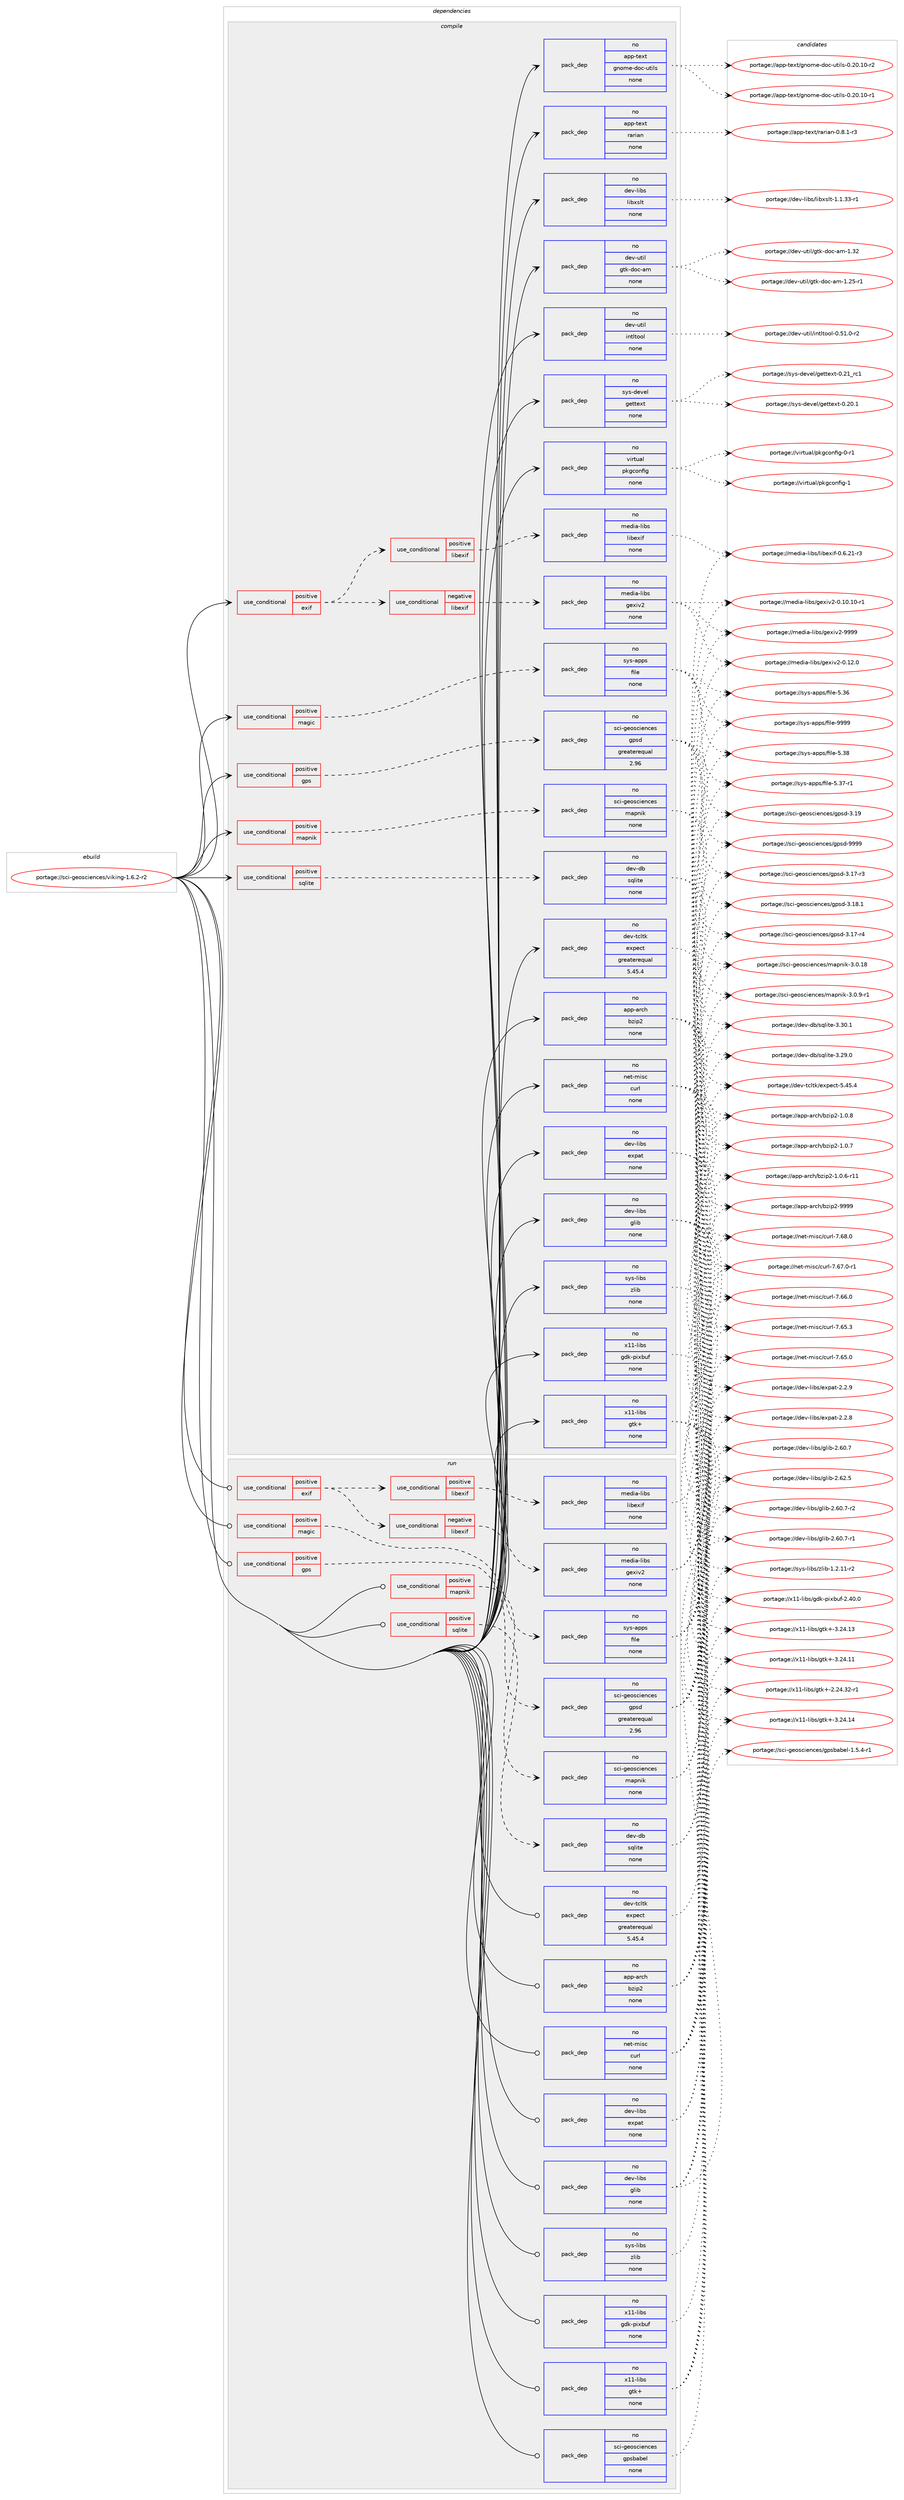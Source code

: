 digraph prolog {

# *************
# Graph options
# *************

newrank=true;
concentrate=true;
compound=true;
graph [rankdir=LR,fontname=Helvetica,fontsize=10,ranksep=1.5];#, ranksep=2.5, nodesep=0.2];
edge  [arrowhead=vee];
node  [fontname=Helvetica,fontsize=10];

# **********
# The ebuild
# **********

subgraph cluster_leftcol {
color=gray;
rank=same;
label=<<i>ebuild</i>>;
id [label="portage://sci-geosciences/viking-1.6.2-r2", color=red, width=4, href="../sci-geosciences/viking-1.6.2-r2.svg"];
}

# ****************
# The dependencies
# ****************

subgraph cluster_midcol {
color=gray;
label=<<i>dependencies</i>>;
subgraph cluster_compile {
fillcolor="#eeeeee";
style=filled;
label=<<i>compile</i>>;
subgraph cond10772 {
dependency51525 [label=<<TABLE BORDER="0" CELLBORDER="1" CELLSPACING="0" CELLPADDING="4"><TR><TD ROWSPAN="3" CELLPADDING="10">use_conditional</TD></TR><TR><TD>positive</TD></TR><TR><TD>exif</TD></TR></TABLE>>, shape=none, color=red];
subgraph cond10773 {
dependency51526 [label=<<TABLE BORDER="0" CELLBORDER="1" CELLSPACING="0" CELLPADDING="4"><TR><TD ROWSPAN="3" CELLPADDING="10">use_conditional</TD></TR><TR><TD>positive</TD></TR><TR><TD>libexif</TD></TR></TABLE>>, shape=none, color=red];
subgraph pack39640 {
dependency51527 [label=<<TABLE BORDER="0" CELLBORDER="1" CELLSPACING="0" CELLPADDING="4" WIDTH="220"><TR><TD ROWSPAN="6" CELLPADDING="30">pack_dep</TD></TR><TR><TD WIDTH="110">no</TD></TR><TR><TD>media-libs</TD></TR><TR><TD>libexif</TD></TR><TR><TD>none</TD></TR><TR><TD></TD></TR></TABLE>>, shape=none, color=blue];
}
dependency51526:e -> dependency51527:w [weight=20,style="dashed",arrowhead="vee"];
}
dependency51525:e -> dependency51526:w [weight=20,style="dashed",arrowhead="vee"];
subgraph cond10774 {
dependency51528 [label=<<TABLE BORDER="0" CELLBORDER="1" CELLSPACING="0" CELLPADDING="4"><TR><TD ROWSPAN="3" CELLPADDING="10">use_conditional</TD></TR><TR><TD>negative</TD></TR><TR><TD>libexif</TD></TR></TABLE>>, shape=none, color=red];
subgraph pack39641 {
dependency51529 [label=<<TABLE BORDER="0" CELLBORDER="1" CELLSPACING="0" CELLPADDING="4" WIDTH="220"><TR><TD ROWSPAN="6" CELLPADDING="30">pack_dep</TD></TR><TR><TD WIDTH="110">no</TD></TR><TR><TD>media-libs</TD></TR><TR><TD>gexiv2</TD></TR><TR><TD>none</TD></TR><TR><TD></TD></TR></TABLE>>, shape=none, color=blue];
}
dependency51528:e -> dependency51529:w [weight=20,style="dashed",arrowhead="vee"];
}
dependency51525:e -> dependency51528:w [weight=20,style="dashed",arrowhead="vee"];
}
id:e -> dependency51525:w [weight=20,style="solid",arrowhead="vee"];
subgraph cond10775 {
dependency51530 [label=<<TABLE BORDER="0" CELLBORDER="1" CELLSPACING="0" CELLPADDING="4"><TR><TD ROWSPAN="3" CELLPADDING="10">use_conditional</TD></TR><TR><TD>positive</TD></TR><TR><TD>gps</TD></TR></TABLE>>, shape=none, color=red];
subgraph pack39642 {
dependency51531 [label=<<TABLE BORDER="0" CELLBORDER="1" CELLSPACING="0" CELLPADDING="4" WIDTH="220"><TR><TD ROWSPAN="6" CELLPADDING="30">pack_dep</TD></TR><TR><TD WIDTH="110">no</TD></TR><TR><TD>sci-geosciences</TD></TR><TR><TD>gpsd</TD></TR><TR><TD>greaterequal</TD></TR><TR><TD>2.96</TD></TR></TABLE>>, shape=none, color=blue];
}
dependency51530:e -> dependency51531:w [weight=20,style="dashed",arrowhead="vee"];
}
id:e -> dependency51530:w [weight=20,style="solid",arrowhead="vee"];
subgraph cond10776 {
dependency51532 [label=<<TABLE BORDER="0" CELLBORDER="1" CELLSPACING="0" CELLPADDING="4"><TR><TD ROWSPAN="3" CELLPADDING="10">use_conditional</TD></TR><TR><TD>positive</TD></TR><TR><TD>magic</TD></TR></TABLE>>, shape=none, color=red];
subgraph pack39643 {
dependency51533 [label=<<TABLE BORDER="0" CELLBORDER="1" CELLSPACING="0" CELLPADDING="4" WIDTH="220"><TR><TD ROWSPAN="6" CELLPADDING="30">pack_dep</TD></TR><TR><TD WIDTH="110">no</TD></TR><TR><TD>sys-apps</TD></TR><TR><TD>file</TD></TR><TR><TD>none</TD></TR><TR><TD></TD></TR></TABLE>>, shape=none, color=blue];
}
dependency51532:e -> dependency51533:w [weight=20,style="dashed",arrowhead="vee"];
}
id:e -> dependency51532:w [weight=20,style="solid",arrowhead="vee"];
subgraph cond10777 {
dependency51534 [label=<<TABLE BORDER="0" CELLBORDER="1" CELLSPACING="0" CELLPADDING="4"><TR><TD ROWSPAN="3" CELLPADDING="10">use_conditional</TD></TR><TR><TD>positive</TD></TR><TR><TD>mapnik</TD></TR></TABLE>>, shape=none, color=red];
subgraph pack39644 {
dependency51535 [label=<<TABLE BORDER="0" CELLBORDER="1" CELLSPACING="0" CELLPADDING="4" WIDTH="220"><TR><TD ROWSPAN="6" CELLPADDING="30">pack_dep</TD></TR><TR><TD WIDTH="110">no</TD></TR><TR><TD>sci-geosciences</TD></TR><TR><TD>mapnik</TD></TR><TR><TD>none</TD></TR><TR><TD></TD></TR></TABLE>>, shape=none, color=blue];
}
dependency51534:e -> dependency51535:w [weight=20,style="dashed",arrowhead="vee"];
}
id:e -> dependency51534:w [weight=20,style="solid",arrowhead="vee"];
subgraph cond10778 {
dependency51536 [label=<<TABLE BORDER="0" CELLBORDER="1" CELLSPACING="0" CELLPADDING="4"><TR><TD ROWSPAN="3" CELLPADDING="10">use_conditional</TD></TR><TR><TD>positive</TD></TR><TR><TD>sqlite</TD></TR></TABLE>>, shape=none, color=red];
subgraph pack39645 {
dependency51537 [label=<<TABLE BORDER="0" CELLBORDER="1" CELLSPACING="0" CELLPADDING="4" WIDTH="220"><TR><TD ROWSPAN="6" CELLPADDING="30">pack_dep</TD></TR><TR><TD WIDTH="110">no</TD></TR><TR><TD>dev-db</TD></TR><TR><TD>sqlite</TD></TR><TR><TD>none</TD></TR><TR><TD></TD></TR></TABLE>>, shape=none, color=blue];
}
dependency51536:e -> dependency51537:w [weight=20,style="dashed",arrowhead="vee"];
}
id:e -> dependency51536:w [weight=20,style="solid",arrowhead="vee"];
subgraph pack39646 {
dependency51538 [label=<<TABLE BORDER="0" CELLBORDER="1" CELLSPACING="0" CELLPADDING="4" WIDTH="220"><TR><TD ROWSPAN="6" CELLPADDING="30">pack_dep</TD></TR><TR><TD WIDTH="110">no</TD></TR><TR><TD>app-arch</TD></TR><TR><TD>bzip2</TD></TR><TR><TD>none</TD></TR><TR><TD></TD></TR></TABLE>>, shape=none, color=blue];
}
id:e -> dependency51538:w [weight=20,style="solid",arrowhead="vee"];
subgraph pack39647 {
dependency51539 [label=<<TABLE BORDER="0" CELLBORDER="1" CELLSPACING="0" CELLPADDING="4" WIDTH="220"><TR><TD ROWSPAN="6" CELLPADDING="30">pack_dep</TD></TR><TR><TD WIDTH="110">no</TD></TR><TR><TD>app-text</TD></TR><TR><TD>gnome-doc-utils</TD></TR><TR><TD>none</TD></TR><TR><TD></TD></TR></TABLE>>, shape=none, color=blue];
}
id:e -> dependency51539:w [weight=20,style="solid",arrowhead="vee"];
subgraph pack39648 {
dependency51540 [label=<<TABLE BORDER="0" CELLBORDER="1" CELLSPACING="0" CELLPADDING="4" WIDTH="220"><TR><TD ROWSPAN="6" CELLPADDING="30">pack_dep</TD></TR><TR><TD WIDTH="110">no</TD></TR><TR><TD>app-text</TD></TR><TR><TD>rarian</TD></TR><TR><TD>none</TD></TR><TR><TD></TD></TR></TABLE>>, shape=none, color=blue];
}
id:e -> dependency51540:w [weight=20,style="solid",arrowhead="vee"];
subgraph pack39649 {
dependency51541 [label=<<TABLE BORDER="0" CELLBORDER="1" CELLSPACING="0" CELLPADDING="4" WIDTH="220"><TR><TD ROWSPAN="6" CELLPADDING="30">pack_dep</TD></TR><TR><TD WIDTH="110">no</TD></TR><TR><TD>dev-libs</TD></TR><TR><TD>expat</TD></TR><TR><TD>none</TD></TR><TR><TD></TD></TR></TABLE>>, shape=none, color=blue];
}
id:e -> dependency51541:w [weight=20,style="solid",arrowhead="vee"];
subgraph pack39650 {
dependency51542 [label=<<TABLE BORDER="0" CELLBORDER="1" CELLSPACING="0" CELLPADDING="4" WIDTH="220"><TR><TD ROWSPAN="6" CELLPADDING="30">pack_dep</TD></TR><TR><TD WIDTH="110">no</TD></TR><TR><TD>dev-libs</TD></TR><TR><TD>glib</TD></TR><TR><TD>none</TD></TR><TR><TD></TD></TR></TABLE>>, shape=none, color=blue];
}
id:e -> dependency51542:w [weight=20,style="solid",arrowhead="vee"];
subgraph pack39651 {
dependency51543 [label=<<TABLE BORDER="0" CELLBORDER="1" CELLSPACING="0" CELLPADDING="4" WIDTH="220"><TR><TD ROWSPAN="6" CELLPADDING="30">pack_dep</TD></TR><TR><TD WIDTH="110">no</TD></TR><TR><TD>dev-libs</TD></TR><TR><TD>libxslt</TD></TR><TR><TD>none</TD></TR><TR><TD></TD></TR></TABLE>>, shape=none, color=blue];
}
id:e -> dependency51543:w [weight=20,style="solid",arrowhead="vee"];
subgraph pack39652 {
dependency51544 [label=<<TABLE BORDER="0" CELLBORDER="1" CELLSPACING="0" CELLPADDING="4" WIDTH="220"><TR><TD ROWSPAN="6" CELLPADDING="30">pack_dep</TD></TR><TR><TD WIDTH="110">no</TD></TR><TR><TD>dev-tcltk</TD></TR><TR><TD>expect</TD></TR><TR><TD>greaterequal</TD></TR><TR><TD>5.45.4</TD></TR></TABLE>>, shape=none, color=blue];
}
id:e -> dependency51544:w [weight=20,style="solid",arrowhead="vee"];
subgraph pack39653 {
dependency51545 [label=<<TABLE BORDER="0" CELLBORDER="1" CELLSPACING="0" CELLPADDING="4" WIDTH="220"><TR><TD ROWSPAN="6" CELLPADDING="30">pack_dep</TD></TR><TR><TD WIDTH="110">no</TD></TR><TR><TD>dev-util</TD></TR><TR><TD>gtk-doc-am</TD></TR><TR><TD>none</TD></TR><TR><TD></TD></TR></TABLE>>, shape=none, color=blue];
}
id:e -> dependency51545:w [weight=20,style="solid",arrowhead="vee"];
subgraph pack39654 {
dependency51546 [label=<<TABLE BORDER="0" CELLBORDER="1" CELLSPACING="0" CELLPADDING="4" WIDTH="220"><TR><TD ROWSPAN="6" CELLPADDING="30">pack_dep</TD></TR><TR><TD WIDTH="110">no</TD></TR><TR><TD>dev-util</TD></TR><TR><TD>intltool</TD></TR><TR><TD>none</TD></TR><TR><TD></TD></TR></TABLE>>, shape=none, color=blue];
}
id:e -> dependency51546:w [weight=20,style="solid",arrowhead="vee"];
subgraph pack39655 {
dependency51547 [label=<<TABLE BORDER="0" CELLBORDER="1" CELLSPACING="0" CELLPADDING="4" WIDTH="220"><TR><TD ROWSPAN="6" CELLPADDING="30">pack_dep</TD></TR><TR><TD WIDTH="110">no</TD></TR><TR><TD>net-misc</TD></TR><TR><TD>curl</TD></TR><TR><TD>none</TD></TR><TR><TD></TD></TR></TABLE>>, shape=none, color=blue];
}
id:e -> dependency51547:w [weight=20,style="solid",arrowhead="vee"];
subgraph pack39656 {
dependency51548 [label=<<TABLE BORDER="0" CELLBORDER="1" CELLSPACING="0" CELLPADDING="4" WIDTH="220"><TR><TD ROWSPAN="6" CELLPADDING="30">pack_dep</TD></TR><TR><TD WIDTH="110">no</TD></TR><TR><TD>sys-devel</TD></TR><TR><TD>gettext</TD></TR><TR><TD>none</TD></TR><TR><TD></TD></TR></TABLE>>, shape=none, color=blue];
}
id:e -> dependency51548:w [weight=20,style="solid",arrowhead="vee"];
subgraph pack39657 {
dependency51549 [label=<<TABLE BORDER="0" CELLBORDER="1" CELLSPACING="0" CELLPADDING="4" WIDTH="220"><TR><TD ROWSPAN="6" CELLPADDING="30">pack_dep</TD></TR><TR><TD WIDTH="110">no</TD></TR><TR><TD>sys-libs</TD></TR><TR><TD>zlib</TD></TR><TR><TD>none</TD></TR><TR><TD></TD></TR></TABLE>>, shape=none, color=blue];
}
id:e -> dependency51549:w [weight=20,style="solid",arrowhead="vee"];
subgraph pack39658 {
dependency51550 [label=<<TABLE BORDER="0" CELLBORDER="1" CELLSPACING="0" CELLPADDING="4" WIDTH="220"><TR><TD ROWSPAN="6" CELLPADDING="30">pack_dep</TD></TR><TR><TD WIDTH="110">no</TD></TR><TR><TD>virtual</TD></TR><TR><TD>pkgconfig</TD></TR><TR><TD>none</TD></TR><TR><TD></TD></TR></TABLE>>, shape=none, color=blue];
}
id:e -> dependency51550:w [weight=20,style="solid",arrowhead="vee"];
subgraph pack39659 {
dependency51551 [label=<<TABLE BORDER="0" CELLBORDER="1" CELLSPACING="0" CELLPADDING="4" WIDTH="220"><TR><TD ROWSPAN="6" CELLPADDING="30">pack_dep</TD></TR><TR><TD WIDTH="110">no</TD></TR><TR><TD>x11-libs</TD></TR><TR><TD>gdk-pixbuf</TD></TR><TR><TD>none</TD></TR><TR><TD></TD></TR></TABLE>>, shape=none, color=blue];
}
id:e -> dependency51551:w [weight=20,style="solid",arrowhead="vee"];
subgraph pack39660 {
dependency51552 [label=<<TABLE BORDER="0" CELLBORDER="1" CELLSPACING="0" CELLPADDING="4" WIDTH="220"><TR><TD ROWSPAN="6" CELLPADDING="30">pack_dep</TD></TR><TR><TD WIDTH="110">no</TD></TR><TR><TD>x11-libs</TD></TR><TR><TD>gtk+</TD></TR><TR><TD>none</TD></TR><TR><TD></TD></TR></TABLE>>, shape=none, color=blue];
}
id:e -> dependency51552:w [weight=20,style="solid",arrowhead="vee"];
}
subgraph cluster_compileandrun {
fillcolor="#eeeeee";
style=filled;
label=<<i>compile and run</i>>;
}
subgraph cluster_run {
fillcolor="#eeeeee";
style=filled;
label=<<i>run</i>>;
subgraph cond10779 {
dependency51553 [label=<<TABLE BORDER="0" CELLBORDER="1" CELLSPACING="0" CELLPADDING="4"><TR><TD ROWSPAN="3" CELLPADDING="10">use_conditional</TD></TR><TR><TD>positive</TD></TR><TR><TD>exif</TD></TR></TABLE>>, shape=none, color=red];
subgraph cond10780 {
dependency51554 [label=<<TABLE BORDER="0" CELLBORDER="1" CELLSPACING="0" CELLPADDING="4"><TR><TD ROWSPAN="3" CELLPADDING="10">use_conditional</TD></TR><TR><TD>positive</TD></TR><TR><TD>libexif</TD></TR></TABLE>>, shape=none, color=red];
subgraph pack39661 {
dependency51555 [label=<<TABLE BORDER="0" CELLBORDER="1" CELLSPACING="0" CELLPADDING="4" WIDTH="220"><TR><TD ROWSPAN="6" CELLPADDING="30">pack_dep</TD></TR><TR><TD WIDTH="110">no</TD></TR><TR><TD>media-libs</TD></TR><TR><TD>libexif</TD></TR><TR><TD>none</TD></TR><TR><TD></TD></TR></TABLE>>, shape=none, color=blue];
}
dependency51554:e -> dependency51555:w [weight=20,style="dashed",arrowhead="vee"];
}
dependency51553:e -> dependency51554:w [weight=20,style="dashed",arrowhead="vee"];
subgraph cond10781 {
dependency51556 [label=<<TABLE BORDER="0" CELLBORDER="1" CELLSPACING="0" CELLPADDING="4"><TR><TD ROWSPAN="3" CELLPADDING="10">use_conditional</TD></TR><TR><TD>negative</TD></TR><TR><TD>libexif</TD></TR></TABLE>>, shape=none, color=red];
subgraph pack39662 {
dependency51557 [label=<<TABLE BORDER="0" CELLBORDER="1" CELLSPACING="0" CELLPADDING="4" WIDTH="220"><TR><TD ROWSPAN="6" CELLPADDING="30">pack_dep</TD></TR><TR><TD WIDTH="110">no</TD></TR><TR><TD>media-libs</TD></TR><TR><TD>gexiv2</TD></TR><TR><TD>none</TD></TR><TR><TD></TD></TR></TABLE>>, shape=none, color=blue];
}
dependency51556:e -> dependency51557:w [weight=20,style="dashed",arrowhead="vee"];
}
dependency51553:e -> dependency51556:w [weight=20,style="dashed",arrowhead="vee"];
}
id:e -> dependency51553:w [weight=20,style="solid",arrowhead="odot"];
subgraph cond10782 {
dependency51558 [label=<<TABLE BORDER="0" CELLBORDER="1" CELLSPACING="0" CELLPADDING="4"><TR><TD ROWSPAN="3" CELLPADDING="10">use_conditional</TD></TR><TR><TD>positive</TD></TR><TR><TD>gps</TD></TR></TABLE>>, shape=none, color=red];
subgraph pack39663 {
dependency51559 [label=<<TABLE BORDER="0" CELLBORDER="1" CELLSPACING="0" CELLPADDING="4" WIDTH="220"><TR><TD ROWSPAN="6" CELLPADDING="30">pack_dep</TD></TR><TR><TD WIDTH="110">no</TD></TR><TR><TD>sci-geosciences</TD></TR><TR><TD>gpsd</TD></TR><TR><TD>greaterequal</TD></TR><TR><TD>2.96</TD></TR></TABLE>>, shape=none, color=blue];
}
dependency51558:e -> dependency51559:w [weight=20,style="dashed",arrowhead="vee"];
}
id:e -> dependency51558:w [weight=20,style="solid",arrowhead="odot"];
subgraph cond10783 {
dependency51560 [label=<<TABLE BORDER="0" CELLBORDER="1" CELLSPACING="0" CELLPADDING="4"><TR><TD ROWSPAN="3" CELLPADDING="10">use_conditional</TD></TR><TR><TD>positive</TD></TR><TR><TD>magic</TD></TR></TABLE>>, shape=none, color=red];
subgraph pack39664 {
dependency51561 [label=<<TABLE BORDER="0" CELLBORDER="1" CELLSPACING="0" CELLPADDING="4" WIDTH="220"><TR><TD ROWSPAN="6" CELLPADDING="30">pack_dep</TD></TR><TR><TD WIDTH="110">no</TD></TR><TR><TD>sys-apps</TD></TR><TR><TD>file</TD></TR><TR><TD>none</TD></TR><TR><TD></TD></TR></TABLE>>, shape=none, color=blue];
}
dependency51560:e -> dependency51561:w [weight=20,style="dashed",arrowhead="vee"];
}
id:e -> dependency51560:w [weight=20,style="solid",arrowhead="odot"];
subgraph cond10784 {
dependency51562 [label=<<TABLE BORDER="0" CELLBORDER="1" CELLSPACING="0" CELLPADDING="4"><TR><TD ROWSPAN="3" CELLPADDING="10">use_conditional</TD></TR><TR><TD>positive</TD></TR><TR><TD>mapnik</TD></TR></TABLE>>, shape=none, color=red];
subgraph pack39665 {
dependency51563 [label=<<TABLE BORDER="0" CELLBORDER="1" CELLSPACING="0" CELLPADDING="4" WIDTH="220"><TR><TD ROWSPAN="6" CELLPADDING="30">pack_dep</TD></TR><TR><TD WIDTH="110">no</TD></TR><TR><TD>sci-geosciences</TD></TR><TR><TD>mapnik</TD></TR><TR><TD>none</TD></TR><TR><TD></TD></TR></TABLE>>, shape=none, color=blue];
}
dependency51562:e -> dependency51563:w [weight=20,style="dashed",arrowhead="vee"];
}
id:e -> dependency51562:w [weight=20,style="solid",arrowhead="odot"];
subgraph cond10785 {
dependency51564 [label=<<TABLE BORDER="0" CELLBORDER="1" CELLSPACING="0" CELLPADDING="4"><TR><TD ROWSPAN="3" CELLPADDING="10">use_conditional</TD></TR><TR><TD>positive</TD></TR><TR><TD>sqlite</TD></TR></TABLE>>, shape=none, color=red];
subgraph pack39666 {
dependency51565 [label=<<TABLE BORDER="0" CELLBORDER="1" CELLSPACING="0" CELLPADDING="4" WIDTH="220"><TR><TD ROWSPAN="6" CELLPADDING="30">pack_dep</TD></TR><TR><TD WIDTH="110">no</TD></TR><TR><TD>dev-db</TD></TR><TR><TD>sqlite</TD></TR><TR><TD>none</TD></TR><TR><TD></TD></TR></TABLE>>, shape=none, color=blue];
}
dependency51564:e -> dependency51565:w [weight=20,style="dashed",arrowhead="vee"];
}
id:e -> dependency51564:w [weight=20,style="solid",arrowhead="odot"];
subgraph pack39667 {
dependency51566 [label=<<TABLE BORDER="0" CELLBORDER="1" CELLSPACING="0" CELLPADDING="4" WIDTH="220"><TR><TD ROWSPAN="6" CELLPADDING="30">pack_dep</TD></TR><TR><TD WIDTH="110">no</TD></TR><TR><TD>app-arch</TD></TR><TR><TD>bzip2</TD></TR><TR><TD>none</TD></TR><TR><TD></TD></TR></TABLE>>, shape=none, color=blue];
}
id:e -> dependency51566:w [weight=20,style="solid",arrowhead="odot"];
subgraph pack39668 {
dependency51567 [label=<<TABLE BORDER="0" CELLBORDER="1" CELLSPACING="0" CELLPADDING="4" WIDTH="220"><TR><TD ROWSPAN="6" CELLPADDING="30">pack_dep</TD></TR><TR><TD WIDTH="110">no</TD></TR><TR><TD>dev-libs</TD></TR><TR><TD>expat</TD></TR><TR><TD>none</TD></TR><TR><TD></TD></TR></TABLE>>, shape=none, color=blue];
}
id:e -> dependency51567:w [weight=20,style="solid",arrowhead="odot"];
subgraph pack39669 {
dependency51568 [label=<<TABLE BORDER="0" CELLBORDER="1" CELLSPACING="0" CELLPADDING="4" WIDTH="220"><TR><TD ROWSPAN="6" CELLPADDING="30">pack_dep</TD></TR><TR><TD WIDTH="110">no</TD></TR><TR><TD>dev-libs</TD></TR><TR><TD>glib</TD></TR><TR><TD>none</TD></TR><TR><TD></TD></TR></TABLE>>, shape=none, color=blue];
}
id:e -> dependency51568:w [weight=20,style="solid",arrowhead="odot"];
subgraph pack39670 {
dependency51569 [label=<<TABLE BORDER="0" CELLBORDER="1" CELLSPACING="0" CELLPADDING="4" WIDTH="220"><TR><TD ROWSPAN="6" CELLPADDING="30">pack_dep</TD></TR><TR><TD WIDTH="110">no</TD></TR><TR><TD>dev-tcltk</TD></TR><TR><TD>expect</TD></TR><TR><TD>greaterequal</TD></TR><TR><TD>5.45.4</TD></TR></TABLE>>, shape=none, color=blue];
}
id:e -> dependency51569:w [weight=20,style="solid",arrowhead="odot"];
subgraph pack39671 {
dependency51570 [label=<<TABLE BORDER="0" CELLBORDER="1" CELLSPACING="0" CELLPADDING="4" WIDTH="220"><TR><TD ROWSPAN="6" CELLPADDING="30">pack_dep</TD></TR><TR><TD WIDTH="110">no</TD></TR><TR><TD>net-misc</TD></TR><TR><TD>curl</TD></TR><TR><TD>none</TD></TR><TR><TD></TD></TR></TABLE>>, shape=none, color=blue];
}
id:e -> dependency51570:w [weight=20,style="solid",arrowhead="odot"];
subgraph pack39672 {
dependency51571 [label=<<TABLE BORDER="0" CELLBORDER="1" CELLSPACING="0" CELLPADDING="4" WIDTH="220"><TR><TD ROWSPAN="6" CELLPADDING="30">pack_dep</TD></TR><TR><TD WIDTH="110">no</TD></TR><TR><TD>sci-geosciences</TD></TR><TR><TD>gpsbabel</TD></TR><TR><TD>none</TD></TR><TR><TD></TD></TR></TABLE>>, shape=none, color=blue];
}
id:e -> dependency51571:w [weight=20,style="solid",arrowhead="odot"];
subgraph pack39673 {
dependency51572 [label=<<TABLE BORDER="0" CELLBORDER="1" CELLSPACING="0" CELLPADDING="4" WIDTH="220"><TR><TD ROWSPAN="6" CELLPADDING="30">pack_dep</TD></TR><TR><TD WIDTH="110">no</TD></TR><TR><TD>sys-libs</TD></TR><TR><TD>zlib</TD></TR><TR><TD>none</TD></TR><TR><TD></TD></TR></TABLE>>, shape=none, color=blue];
}
id:e -> dependency51572:w [weight=20,style="solid",arrowhead="odot"];
subgraph pack39674 {
dependency51573 [label=<<TABLE BORDER="0" CELLBORDER="1" CELLSPACING="0" CELLPADDING="4" WIDTH="220"><TR><TD ROWSPAN="6" CELLPADDING="30">pack_dep</TD></TR><TR><TD WIDTH="110">no</TD></TR><TR><TD>x11-libs</TD></TR><TR><TD>gdk-pixbuf</TD></TR><TR><TD>none</TD></TR><TR><TD></TD></TR></TABLE>>, shape=none, color=blue];
}
id:e -> dependency51573:w [weight=20,style="solid",arrowhead="odot"];
subgraph pack39675 {
dependency51574 [label=<<TABLE BORDER="0" CELLBORDER="1" CELLSPACING="0" CELLPADDING="4" WIDTH="220"><TR><TD ROWSPAN="6" CELLPADDING="30">pack_dep</TD></TR><TR><TD WIDTH="110">no</TD></TR><TR><TD>x11-libs</TD></TR><TR><TD>gtk+</TD></TR><TR><TD>none</TD></TR><TR><TD></TD></TR></TABLE>>, shape=none, color=blue];
}
id:e -> dependency51574:w [weight=20,style="solid",arrowhead="odot"];
}
}

# **************
# The candidates
# **************

subgraph cluster_choices {
rank=same;
color=gray;
label=<<i>candidates</i>>;

subgraph choice39640 {
color=black;
nodesep=1;
choice1091011001059745108105981154710810598101120105102454846544650494511451 [label="portage://media-libs/libexif-0.6.21-r3", color=red, width=4,href="../media-libs/libexif-0.6.21-r3.svg"];
dependency51527:e -> choice1091011001059745108105981154710810598101120105102454846544650494511451:w [style=dotted,weight="100"];
}
subgraph choice39641 {
color=black;
nodesep=1;
choice10910110010597451081059811547103101120105118504557575757 [label="portage://media-libs/gexiv2-9999", color=red, width=4,href="../media-libs/gexiv2-9999.svg"];
choice109101100105974510810598115471031011201051185045484649504648 [label="portage://media-libs/gexiv2-0.12.0", color=red, width=4,href="../media-libs/gexiv2-0.12.0.svg"];
choice109101100105974510810598115471031011201051185045484649484649484511449 [label="portage://media-libs/gexiv2-0.10.10-r1", color=red, width=4,href="../media-libs/gexiv2-0.10.10-r1.svg"];
dependency51529:e -> choice10910110010597451081059811547103101120105118504557575757:w [style=dotted,weight="100"];
dependency51529:e -> choice109101100105974510810598115471031011201051185045484649504648:w [style=dotted,weight="100"];
dependency51529:e -> choice109101100105974510810598115471031011201051185045484649484649484511449:w [style=dotted,weight="100"];
}
subgraph choice39642 {
color=black;
nodesep=1;
choice11599105451031011111159910510111099101115471031121151004557575757 [label="portage://sci-geosciences/gpsd-9999", color=red, width=4,href="../sci-geosciences/gpsd-9999.svg"];
choice11599105451031011111159910510111099101115471031121151004551464957 [label="portage://sci-geosciences/gpsd-3.19", color=red, width=4,href="../sci-geosciences/gpsd-3.19.svg"];
choice115991054510310111111599105101110991011154710311211510045514649564649 [label="portage://sci-geosciences/gpsd-3.18.1", color=red, width=4,href="../sci-geosciences/gpsd-3.18.1.svg"];
choice115991054510310111111599105101110991011154710311211510045514649554511452 [label="portage://sci-geosciences/gpsd-3.17-r4", color=red, width=4,href="../sci-geosciences/gpsd-3.17-r4.svg"];
choice115991054510310111111599105101110991011154710311211510045514649554511451 [label="portage://sci-geosciences/gpsd-3.17-r3", color=red, width=4,href="../sci-geosciences/gpsd-3.17-r3.svg"];
dependency51531:e -> choice11599105451031011111159910510111099101115471031121151004557575757:w [style=dotted,weight="100"];
dependency51531:e -> choice11599105451031011111159910510111099101115471031121151004551464957:w [style=dotted,weight="100"];
dependency51531:e -> choice115991054510310111111599105101110991011154710311211510045514649564649:w [style=dotted,weight="100"];
dependency51531:e -> choice115991054510310111111599105101110991011154710311211510045514649554511452:w [style=dotted,weight="100"];
dependency51531:e -> choice115991054510310111111599105101110991011154710311211510045514649554511451:w [style=dotted,weight="100"];
}
subgraph choice39643 {
color=black;
nodesep=1;
choice1151211154597112112115471021051081014557575757 [label="portage://sys-apps/file-9999", color=red, width=4,href="../sys-apps/file-9999.svg"];
choice1151211154597112112115471021051081014553465156 [label="portage://sys-apps/file-5.38", color=red, width=4,href="../sys-apps/file-5.38.svg"];
choice11512111545971121121154710210510810145534651554511449 [label="portage://sys-apps/file-5.37-r1", color=red, width=4,href="../sys-apps/file-5.37-r1.svg"];
choice1151211154597112112115471021051081014553465154 [label="portage://sys-apps/file-5.36", color=red, width=4,href="../sys-apps/file-5.36.svg"];
dependency51533:e -> choice1151211154597112112115471021051081014557575757:w [style=dotted,weight="100"];
dependency51533:e -> choice1151211154597112112115471021051081014553465156:w [style=dotted,weight="100"];
dependency51533:e -> choice11512111545971121121154710210510810145534651554511449:w [style=dotted,weight="100"];
dependency51533:e -> choice1151211154597112112115471021051081014553465154:w [style=dotted,weight="100"];
}
subgraph choice39644 {
color=black;
nodesep=1;
choice1159910545103101111115991051011109910111547109971121101051074551464846574511449 [label="portage://sci-geosciences/mapnik-3.0.9-r1", color=red, width=4,href="../sci-geosciences/mapnik-3.0.9-r1.svg"];
choice11599105451031011111159910510111099101115471099711211010510745514648464956 [label="portage://sci-geosciences/mapnik-3.0.18", color=red, width=4,href="../sci-geosciences/mapnik-3.0.18.svg"];
dependency51535:e -> choice1159910545103101111115991051011109910111547109971121101051074551464846574511449:w [style=dotted,weight="100"];
dependency51535:e -> choice11599105451031011111159910510111099101115471099711211010510745514648464956:w [style=dotted,weight="100"];
}
subgraph choice39645 {
color=black;
nodesep=1;
choice10010111845100984711511310810511610145514651484649 [label="portage://dev-db/sqlite-3.30.1", color=red, width=4,href="../dev-db/sqlite-3.30.1.svg"];
choice10010111845100984711511310810511610145514650574648 [label="portage://dev-db/sqlite-3.29.0", color=red, width=4,href="../dev-db/sqlite-3.29.0.svg"];
dependency51537:e -> choice10010111845100984711511310810511610145514651484649:w [style=dotted,weight="100"];
dependency51537:e -> choice10010111845100984711511310810511610145514650574648:w [style=dotted,weight="100"];
}
subgraph choice39646 {
color=black;
nodesep=1;
choice971121124597114991044798122105112504557575757 [label="portage://app-arch/bzip2-9999", color=red, width=4,href="../app-arch/bzip2-9999.svg"];
choice97112112459711499104479812210511250454946484656 [label="portage://app-arch/bzip2-1.0.8", color=red, width=4,href="../app-arch/bzip2-1.0.8.svg"];
choice97112112459711499104479812210511250454946484655 [label="portage://app-arch/bzip2-1.0.7", color=red, width=4,href="../app-arch/bzip2-1.0.7.svg"];
choice97112112459711499104479812210511250454946484654451144949 [label="portage://app-arch/bzip2-1.0.6-r11", color=red, width=4,href="../app-arch/bzip2-1.0.6-r11.svg"];
dependency51538:e -> choice971121124597114991044798122105112504557575757:w [style=dotted,weight="100"];
dependency51538:e -> choice97112112459711499104479812210511250454946484656:w [style=dotted,weight="100"];
dependency51538:e -> choice97112112459711499104479812210511250454946484655:w [style=dotted,weight="100"];
dependency51538:e -> choice97112112459711499104479812210511250454946484654451144949:w [style=dotted,weight="100"];
}
subgraph choice39647 {
color=black;
nodesep=1;
choice97112112451161011201164710311011110910145100111994511711610510811545484650484649484511450 [label="portage://app-text/gnome-doc-utils-0.20.10-r2", color=red, width=4,href="../app-text/gnome-doc-utils-0.20.10-r2.svg"];
choice97112112451161011201164710311011110910145100111994511711610510811545484650484649484511449 [label="portage://app-text/gnome-doc-utils-0.20.10-r1", color=red, width=4,href="../app-text/gnome-doc-utils-0.20.10-r1.svg"];
dependency51539:e -> choice97112112451161011201164710311011110910145100111994511711610510811545484650484649484511450:w [style=dotted,weight="100"];
dependency51539:e -> choice97112112451161011201164710311011110910145100111994511711610510811545484650484649484511449:w [style=dotted,weight="100"];
}
subgraph choice39648 {
color=black;
nodesep=1;
choice97112112451161011201164711497114105971104548465646494511451 [label="portage://app-text/rarian-0.8.1-r3", color=red, width=4,href="../app-text/rarian-0.8.1-r3.svg"];
dependency51540:e -> choice97112112451161011201164711497114105971104548465646494511451:w [style=dotted,weight="100"];
}
subgraph choice39649 {
color=black;
nodesep=1;
choice10010111845108105981154710112011297116455046504657 [label="portage://dev-libs/expat-2.2.9", color=red, width=4,href="../dev-libs/expat-2.2.9.svg"];
choice10010111845108105981154710112011297116455046504656 [label="portage://dev-libs/expat-2.2.8", color=red, width=4,href="../dev-libs/expat-2.2.8.svg"];
dependency51541:e -> choice10010111845108105981154710112011297116455046504657:w [style=dotted,weight="100"];
dependency51541:e -> choice10010111845108105981154710112011297116455046504656:w [style=dotted,weight="100"];
}
subgraph choice39650 {
color=black;
nodesep=1;
choice1001011184510810598115471031081059845504654504653 [label="portage://dev-libs/glib-2.62.5", color=red, width=4,href="../dev-libs/glib-2.62.5.svg"];
choice10010111845108105981154710310810598455046544846554511450 [label="portage://dev-libs/glib-2.60.7-r2", color=red, width=4,href="../dev-libs/glib-2.60.7-r2.svg"];
choice10010111845108105981154710310810598455046544846554511449 [label="portage://dev-libs/glib-2.60.7-r1", color=red, width=4,href="../dev-libs/glib-2.60.7-r1.svg"];
choice1001011184510810598115471031081059845504654484655 [label="portage://dev-libs/glib-2.60.7", color=red, width=4,href="../dev-libs/glib-2.60.7.svg"];
dependency51542:e -> choice1001011184510810598115471031081059845504654504653:w [style=dotted,weight="100"];
dependency51542:e -> choice10010111845108105981154710310810598455046544846554511450:w [style=dotted,weight="100"];
dependency51542:e -> choice10010111845108105981154710310810598455046544846554511449:w [style=dotted,weight="100"];
dependency51542:e -> choice1001011184510810598115471031081059845504654484655:w [style=dotted,weight="100"];
}
subgraph choice39651 {
color=black;
nodesep=1;
choice10010111845108105981154710810598120115108116454946494651514511449 [label="portage://dev-libs/libxslt-1.1.33-r1", color=red, width=4,href="../dev-libs/libxslt-1.1.33-r1.svg"];
dependency51543:e -> choice10010111845108105981154710810598120115108116454946494651514511449:w [style=dotted,weight="100"];
}
subgraph choice39652 {
color=black;
nodesep=1;
choice1001011184511699108116107471011201121019911645534652534652 [label="portage://dev-tcltk/expect-5.45.4", color=red, width=4,href="../dev-tcltk/expect-5.45.4.svg"];
dependency51544:e -> choice1001011184511699108116107471011201121019911645534652534652:w [style=dotted,weight="100"];
}
subgraph choice39653 {
color=black;
nodesep=1;
choice1001011184511711610510847103116107451001119945971094549465150 [label="portage://dev-util/gtk-doc-am-1.32", color=red, width=4,href="../dev-util/gtk-doc-am-1.32.svg"];
choice10010111845117116105108471031161074510011199459710945494650534511449 [label="portage://dev-util/gtk-doc-am-1.25-r1", color=red, width=4,href="../dev-util/gtk-doc-am-1.25-r1.svg"];
dependency51545:e -> choice1001011184511711610510847103116107451001119945971094549465150:w [style=dotted,weight="100"];
dependency51545:e -> choice10010111845117116105108471031161074510011199459710945494650534511449:w [style=dotted,weight="100"];
}
subgraph choice39654 {
color=black;
nodesep=1;
choice1001011184511711610510847105110116108116111111108454846534946484511450 [label="portage://dev-util/intltool-0.51.0-r2", color=red, width=4,href="../dev-util/intltool-0.51.0-r2.svg"];
dependency51546:e -> choice1001011184511711610510847105110116108116111111108454846534946484511450:w [style=dotted,weight="100"];
}
subgraph choice39655 {
color=black;
nodesep=1;
choice1101011164510910511599479911711410845554654564648 [label="portage://net-misc/curl-7.68.0", color=red, width=4,href="../net-misc/curl-7.68.0.svg"];
choice11010111645109105115994799117114108455546545546484511449 [label="portage://net-misc/curl-7.67.0-r1", color=red, width=4,href="../net-misc/curl-7.67.0-r1.svg"];
choice1101011164510910511599479911711410845554654544648 [label="portage://net-misc/curl-7.66.0", color=red, width=4,href="../net-misc/curl-7.66.0.svg"];
choice1101011164510910511599479911711410845554654534651 [label="portage://net-misc/curl-7.65.3", color=red, width=4,href="../net-misc/curl-7.65.3.svg"];
choice1101011164510910511599479911711410845554654534648 [label="portage://net-misc/curl-7.65.0", color=red, width=4,href="../net-misc/curl-7.65.0.svg"];
dependency51547:e -> choice1101011164510910511599479911711410845554654564648:w [style=dotted,weight="100"];
dependency51547:e -> choice11010111645109105115994799117114108455546545546484511449:w [style=dotted,weight="100"];
dependency51547:e -> choice1101011164510910511599479911711410845554654544648:w [style=dotted,weight="100"];
dependency51547:e -> choice1101011164510910511599479911711410845554654534651:w [style=dotted,weight="100"];
dependency51547:e -> choice1101011164510910511599479911711410845554654534648:w [style=dotted,weight="100"];
}
subgraph choice39656 {
color=black;
nodesep=1;
choice11512111545100101118101108471031011161161011201164548465049951149949 [label="portage://sys-devel/gettext-0.21_rc1", color=red, width=4,href="../sys-devel/gettext-0.21_rc1.svg"];
choice115121115451001011181011084710310111611610112011645484650484649 [label="portage://sys-devel/gettext-0.20.1", color=red, width=4,href="../sys-devel/gettext-0.20.1.svg"];
dependency51548:e -> choice11512111545100101118101108471031011161161011201164548465049951149949:w [style=dotted,weight="100"];
dependency51548:e -> choice115121115451001011181011084710310111611610112011645484650484649:w [style=dotted,weight="100"];
}
subgraph choice39657 {
color=black;
nodesep=1;
choice11512111545108105981154712210810598454946504649494511450 [label="portage://sys-libs/zlib-1.2.11-r2", color=red, width=4,href="../sys-libs/zlib-1.2.11-r2.svg"];
dependency51549:e -> choice11512111545108105981154712210810598454946504649494511450:w [style=dotted,weight="100"];
}
subgraph choice39658 {
color=black;
nodesep=1;
choice1181051141161179710847112107103991111101021051034549 [label="portage://virtual/pkgconfig-1", color=red, width=4,href="../virtual/pkgconfig-1.svg"];
choice11810511411611797108471121071039911111010210510345484511449 [label="portage://virtual/pkgconfig-0-r1", color=red, width=4,href="../virtual/pkgconfig-0-r1.svg"];
dependency51550:e -> choice1181051141161179710847112107103991111101021051034549:w [style=dotted,weight="100"];
dependency51550:e -> choice11810511411611797108471121071039911111010210510345484511449:w [style=dotted,weight="100"];
}
subgraph choice39659 {
color=black;
nodesep=1;
choice1204949451081059811547103100107451121051209811710245504652484648 [label="portage://x11-libs/gdk-pixbuf-2.40.0", color=red, width=4,href="../x11-libs/gdk-pixbuf-2.40.0.svg"];
dependency51551:e -> choice1204949451081059811547103100107451121051209811710245504652484648:w [style=dotted,weight="100"];
}
subgraph choice39660 {
color=black;
nodesep=1;
choice1204949451081059811547103116107434551465052464952 [label="portage://x11-libs/gtk+-3.24.14", color=red, width=4,href="../x11-libs/gtk+-3.24.14.svg"];
choice1204949451081059811547103116107434551465052464951 [label="portage://x11-libs/gtk+-3.24.13", color=red, width=4,href="../x11-libs/gtk+-3.24.13.svg"];
choice1204949451081059811547103116107434551465052464949 [label="portage://x11-libs/gtk+-3.24.11", color=red, width=4,href="../x11-libs/gtk+-3.24.11.svg"];
choice12049494510810598115471031161074345504650524651504511449 [label="portage://x11-libs/gtk+-2.24.32-r1", color=red, width=4,href="../x11-libs/gtk+-2.24.32-r1.svg"];
dependency51552:e -> choice1204949451081059811547103116107434551465052464952:w [style=dotted,weight="100"];
dependency51552:e -> choice1204949451081059811547103116107434551465052464951:w [style=dotted,weight="100"];
dependency51552:e -> choice1204949451081059811547103116107434551465052464949:w [style=dotted,weight="100"];
dependency51552:e -> choice12049494510810598115471031161074345504650524651504511449:w [style=dotted,weight="100"];
}
subgraph choice39661 {
color=black;
nodesep=1;
choice1091011001059745108105981154710810598101120105102454846544650494511451 [label="portage://media-libs/libexif-0.6.21-r3", color=red, width=4,href="../media-libs/libexif-0.6.21-r3.svg"];
dependency51555:e -> choice1091011001059745108105981154710810598101120105102454846544650494511451:w [style=dotted,weight="100"];
}
subgraph choice39662 {
color=black;
nodesep=1;
choice10910110010597451081059811547103101120105118504557575757 [label="portage://media-libs/gexiv2-9999", color=red, width=4,href="../media-libs/gexiv2-9999.svg"];
choice109101100105974510810598115471031011201051185045484649504648 [label="portage://media-libs/gexiv2-0.12.0", color=red, width=4,href="../media-libs/gexiv2-0.12.0.svg"];
choice109101100105974510810598115471031011201051185045484649484649484511449 [label="portage://media-libs/gexiv2-0.10.10-r1", color=red, width=4,href="../media-libs/gexiv2-0.10.10-r1.svg"];
dependency51557:e -> choice10910110010597451081059811547103101120105118504557575757:w [style=dotted,weight="100"];
dependency51557:e -> choice109101100105974510810598115471031011201051185045484649504648:w [style=dotted,weight="100"];
dependency51557:e -> choice109101100105974510810598115471031011201051185045484649484649484511449:w [style=dotted,weight="100"];
}
subgraph choice39663 {
color=black;
nodesep=1;
choice11599105451031011111159910510111099101115471031121151004557575757 [label="portage://sci-geosciences/gpsd-9999", color=red, width=4,href="../sci-geosciences/gpsd-9999.svg"];
choice11599105451031011111159910510111099101115471031121151004551464957 [label="portage://sci-geosciences/gpsd-3.19", color=red, width=4,href="../sci-geosciences/gpsd-3.19.svg"];
choice115991054510310111111599105101110991011154710311211510045514649564649 [label="portage://sci-geosciences/gpsd-3.18.1", color=red, width=4,href="../sci-geosciences/gpsd-3.18.1.svg"];
choice115991054510310111111599105101110991011154710311211510045514649554511452 [label="portage://sci-geosciences/gpsd-3.17-r4", color=red, width=4,href="../sci-geosciences/gpsd-3.17-r4.svg"];
choice115991054510310111111599105101110991011154710311211510045514649554511451 [label="portage://sci-geosciences/gpsd-3.17-r3", color=red, width=4,href="../sci-geosciences/gpsd-3.17-r3.svg"];
dependency51559:e -> choice11599105451031011111159910510111099101115471031121151004557575757:w [style=dotted,weight="100"];
dependency51559:e -> choice11599105451031011111159910510111099101115471031121151004551464957:w [style=dotted,weight="100"];
dependency51559:e -> choice115991054510310111111599105101110991011154710311211510045514649564649:w [style=dotted,weight="100"];
dependency51559:e -> choice115991054510310111111599105101110991011154710311211510045514649554511452:w [style=dotted,weight="100"];
dependency51559:e -> choice115991054510310111111599105101110991011154710311211510045514649554511451:w [style=dotted,weight="100"];
}
subgraph choice39664 {
color=black;
nodesep=1;
choice1151211154597112112115471021051081014557575757 [label="portage://sys-apps/file-9999", color=red, width=4,href="../sys-apps/file-9999.svg"];
choice1151211154597112112115471021051081014553465156 [label="portage://sys-apps/file-5.38", color=red, width=4,href="../sys-apps/file-5.38.svg"];
choice11512111545971121121154710210510810145534651554511449 [label="portage://sys-apps/file-5.37-r1", color=red, width=4,href="../sys-apps/file-5.37-r1.svg"];
choice1151211154597112112115471021051081014553465154 [label="portage://sys-apps/file-5.36", color=red, width=4,href="../sys-apps/file-5.36.svg"];
dependency51561:e -> choice1151211154597112112115471021051081014557575757:w [style=dotted,weight="100"];
dependency51561:e -> choice1151211154597112112115471021051081014553465156:w [style=dotted,weight="100"];
dependency51561:e -> choice11512111545971121121154710210510810145534651554511449:w [style=dotted,weight="100"];
dependency51561:e -> choice1151211154597112112115471021051081014553465154:w [style=dotted,weight="100"];
}
subgraph choice39665 {
color=black;
nodesep=1;
choice1159910545103101111115991051011109910111547109971121101051074551464846574511449 [label="portage://sci-geosciences/mapnik-3.0.9-r1", color=red, width=4,href="../sci-geosciences/mapnik-3.0.9-r1.svg"];
choice11599105451031011111159910510111099101115471099711211010510745514648464956 [label="portage://sci-geosciences/mapnik-3.0.18", color=red, width=4,href="../sci-geosciences/mapnik-3.0.18.svg"];
dependency51563:e -> choice1159910545103101111115991051011109910111547109971121101051074551464846574511449:w [style=dotted,weight="100"];
dependency51563:e -> choice11599105451031011111159910510111099101115471099711211010510745514648464956:w [style=dotted,weight="100"];
}
subgraph choice39666 {
color=black;
nodesep=1;
choice10010111845100984711511310810511610145514651484649 [label="portage://dev-db/sqlite-3.30.1", color=red, width=4,href="../dev-db/sqlite-3.30.1.svg"];
choice10010111845100984711511310810511610145514650574648 [label="portage://dev-db/sqlite-3.29.0", color=red, width=4,href="../dev-db/sqlite-3.29.0.svg"];
dependency51565:e -> choice10010111845100984711511310810511610145514651484649:w [style=dotted,weight="100"];
dependency51565:e -> choice10010111845100984711511310810511610145514650574648:w [style=dotted,weight="100"];
}
subgraph choice39667 {
color=black;
nodesep=1;
choice971121124597114991044798122105112504557575757 [label="portage://app-arch/bzip2-9999", color=red, width=4,href="../app-arch/bzip2-9999.svg"];
choice97112112459711499104479812210511250454946484656 [label="portage://app-arch/bzip2-1.0.8", color=red, width=4,href="../app-arch/bzip2-1.0.8.svg"];
choice97112112459711499104479812210511250454946484655 [label="portage://app-arch/bzip2-1.0.7", color=red, width=4,href="../app-arch/bzip2-1.0.7.svg"];
choice97112112459711499104479812210511250454946484654451144949 [label="portage://app-arch/bzip2-1.0.6-r11", color=red, width=4,href="../app-arch/bzip2-1.0.6-r11.svg"];
dependency51566:e -> choice971121124597114991044798122105112504557575757:w [style=dotted,weight="100"];
dependency51566:e -> choice97112112459711499104479812210511250454946484656:w [style=dotted,weight="100"];
dependency51566:e -> choice97112112459711499104479812210511250454946484655:w [style=dotted,weight="100"];
dependency51566:e -> choice97112112459711499104479812210511250454946484654451144949:w [style=dotted,weight="100"];
}
subgraph choice39668 {
color=black;
nodesep=1;
choice10010111845108105981154710112011297116455046504657 [label="portage://dev-libs/expat-2.2.9", color=red, width=4,href="../dev-libs/expat-2.2.9.svg"];
choice10010111845108105981154710112011297116455046504656 [label="portage://dev-libs/expat-2.2.8", color=red, width=4,href="../dev-libs/expat-2.2.8.svg"];
dependency51567:e -> choice10010111845108105981154710112011297116455046504657:w [style=dotted,weight="100"];
dependency51567:e -> choice10010111845108105981154710112011297116455046504656:w [style=dotted,weight="100"];
}
subgraph choice39669 {
color=black;
nodesep=1;
choice1001011184510810598115471031081059845504654504653 [label="portage://dev-libs/glib-2.62.5", color=red, width=4,href="../dev-libs/glib-2.62.5.svg"];
choice10010111845108105981154710310810598455046544846554511450 [label="portage://dev-libs/glib-2.60.7-r2", color=red, width=4,href="../dev-libs/glib-2.60.7-r2.svg"];
choice10010111845108105981154710310810598455046544846554511449 [label="portage://dev-libs/glib-2.60.7-r1", color=red, width=4,href="../dev-libs/glib-2.60.7-r1.svg"];
choice1001011184510810598115471031081059845504654484655 [label="portage://dev-libs/glib-2.60.7", color=red, width=4,href="../dev-libs/glib-2.60.7.svg"];
dependency51568:e -> choice1001011184510810598115471031081059845504654504653:w [style=dotted,weight="100"];
dependency51568:e -> choice10010111845108105981154710310810598455046544846554511450:w [style=dotted,weight="100"];
dependency51568:e -> choice10010111845108105981154710310810598455046544846554511449:w [style=dotted,weight="100"];
dependency51568:e -> choice1001011184510810598115471031081059845504654484655:w [style=dotted,weight="100"];
}
subgraph choice39670 {
color=black;
nodesep=1;
choice1001011184511699108116107471011201121019911645534652534652 [label="portage://dev-tcltk/expect-5.45.4", color=red, width=4,href="../dev-tcltk/expect-5.45.4.svg"];
dependency51569:e -> choice1001011184511699108116107471011201121019911645534652534652:w [style=dotted,weight="100"];
}
subgraph choice39671 {
color=black;
nodesep=1;
choice1101011164510910511599479911711410845554654564648 [label="portage://net-misc/curl-7.68.0", color=red, width=4,href="../net-misc/curl-7.68.0.svg"];
choice11010111645109105115994799117114108455546545546484511449 [label="portage://net-misc/curl-7.67.0-r1", color=red, width=4,href="../net-misc/curl-7.67.0-r1.svg"];
choice1101011164510910511599479911711410845554654544648 [label="portage://net-misc/curl-7.66.0", color=red, width=4,href="../net-misc/curl-7.66.0.svg"];
choice1101011164510910511599479911711410845554654534651 [label="portage://net-misc/curl-7.65.3", color=red, width=4,href="../net-misc/curl-7.65.3.svg"];
choice1101011164510910511599479911711410845554654534648 [label="portage://net-misc/curl-7.65.0", color=red, width=4,href="../net-misc/curl-7.65.0.svg"];
dependency51570:e -> choice1101011164510910511599479911711410845554654564648:w [style=dotted,weight="100"];
dependency51570:e -> choice11010111645109105115994799117114108455546545546484511449:w [style=dotted,weight="100"];
dependency51570:e -> choice1101011164510910511599479911711410845554654544648:w [style=dotted,weight="100"];
dependency51570:e -> choice1101011164510910511599479911711410845554654534651:w [style=dotted,weight="100"];
dependency51570:e -> choice1101011164510910511599479911711410845554654534648:w [style=dotted,weight="100"];
}
subgraph choice39672 {
color=black;
nodesep=1;
choice11599105451031011111159910510111099101115471031121159897981011084549465346524511449 [label="portage://sci-geosciences/gpsbabel-1.5.4-r1", color=red, width=4,href="../sci-geosciences/gpsbabel-1.5.4-r1.svg"];
dependency51571:e -> choice11599105451031011111159910510111099101115471031121159897981011084549465346524511449:w [style=dotted,weight="100"];
}
subgraph choice39673 {
color=black;
nodesep=1;
choice11512111545108105981154712210810598454946504649494511450 [label="portage://sys-libs/zlib-1.2.11-r2", color=red, width=4,href="../sys-libs/zlib-1.2.11-r2.svg"];
dependency51572:e -> choice11512111545108105981154712210810598454946504649494511450:w [style=dotted,weight="100"];
}
subgraph choice39674 {
color=black;
nodesep=1;
choice1204949451081059811547103100107451121051209811710245504652484648 [label="portage://x11-libs/gdk-pixbuf-2.40.0", color=red, width=4,href="../x11-libs/gdk-pixbuf-2.40.0.svg"];
dependency51573:e -> choice1204949451081059811547103100107451121051209811710245504652484648:w [style=dotted,weight="100"];
}
subgraph choice39675 {
color=black;
nodesep=1;
choice1204949451081059811547103116107434551465052464952 [label="portage://x11-libs/gtk+-3.24.14", color=red, width=4,href="../x11-libs/gtk+-3.24.14.svg"];
choice1204949451081059811547103116107434551465052464951 [label="portage://x11-libs/gtk+-3.24.13", color=red, width=4,href="../x11-libs/gtk+-3.24.13.svg"];
choice1204949451081059811547103116107434551465052464949 [label="portage://x11-libs/gtk+-3.24.11", color=red, width=4,href="../x11-libs/gtk+-3.24.11.svg"];
choice12049494510810598115471031161074345504650524651504511449 [label="portage://x11-libs/gtk+-2.24.32-r1", color=red, width=4,href="../x11-libs/gtk+-2.24.32-r1.svg"];
dependency51574:e -> choice1204949451081059811547103116107434551465052464952:w [style=dotted,weight="100"];
dependency51574:e -> choice1204949451081059811547103116107434551465052464951:w [style=dotted,weight="100"];
dependency51574:e -> choice1204949451081059811547103116107434551465052464949:w [style=dotted,weight="100"];
dependency51574:e -> choice12049494510810598115471031161074345504650524651504511449:w [style=dotted,weight="100"];
}
}

}
